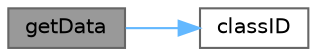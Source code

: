 digraph "getData"
{
 // LATEX_PDF_SIZE
  bgcolor="transparent";
  edge [fontname=Helvetica,fontsize=10,labelfontname=Helvetica,labelfontsize=10];
  node [fontname=Helvetica,fontsize=10,shape=box,height=0.2,width=0.4];
  rankdir="LR";
  Node1 [id="Node000001",label="getData",height=0.2,width=0.4,color="gray40", fillcolor="grey60", style="filled", fontcolor="black",tooltip="Get raw data pointer."];
  Node1 -> Node2 [id="edge1_Node000001_Node000002",color="steelblue1",style="solid",tooltip=" "];
  Node2 [id="Node000002",label="classID",height=0.2,width=0.4,color="grey40", fillcolor="white", style="filled",URL="$classmexplus_1_1_mx_array.html#a6ec3cb4983a71d8207c1b4259f18e364",tooltip="Class ID of mxArray."];
}
